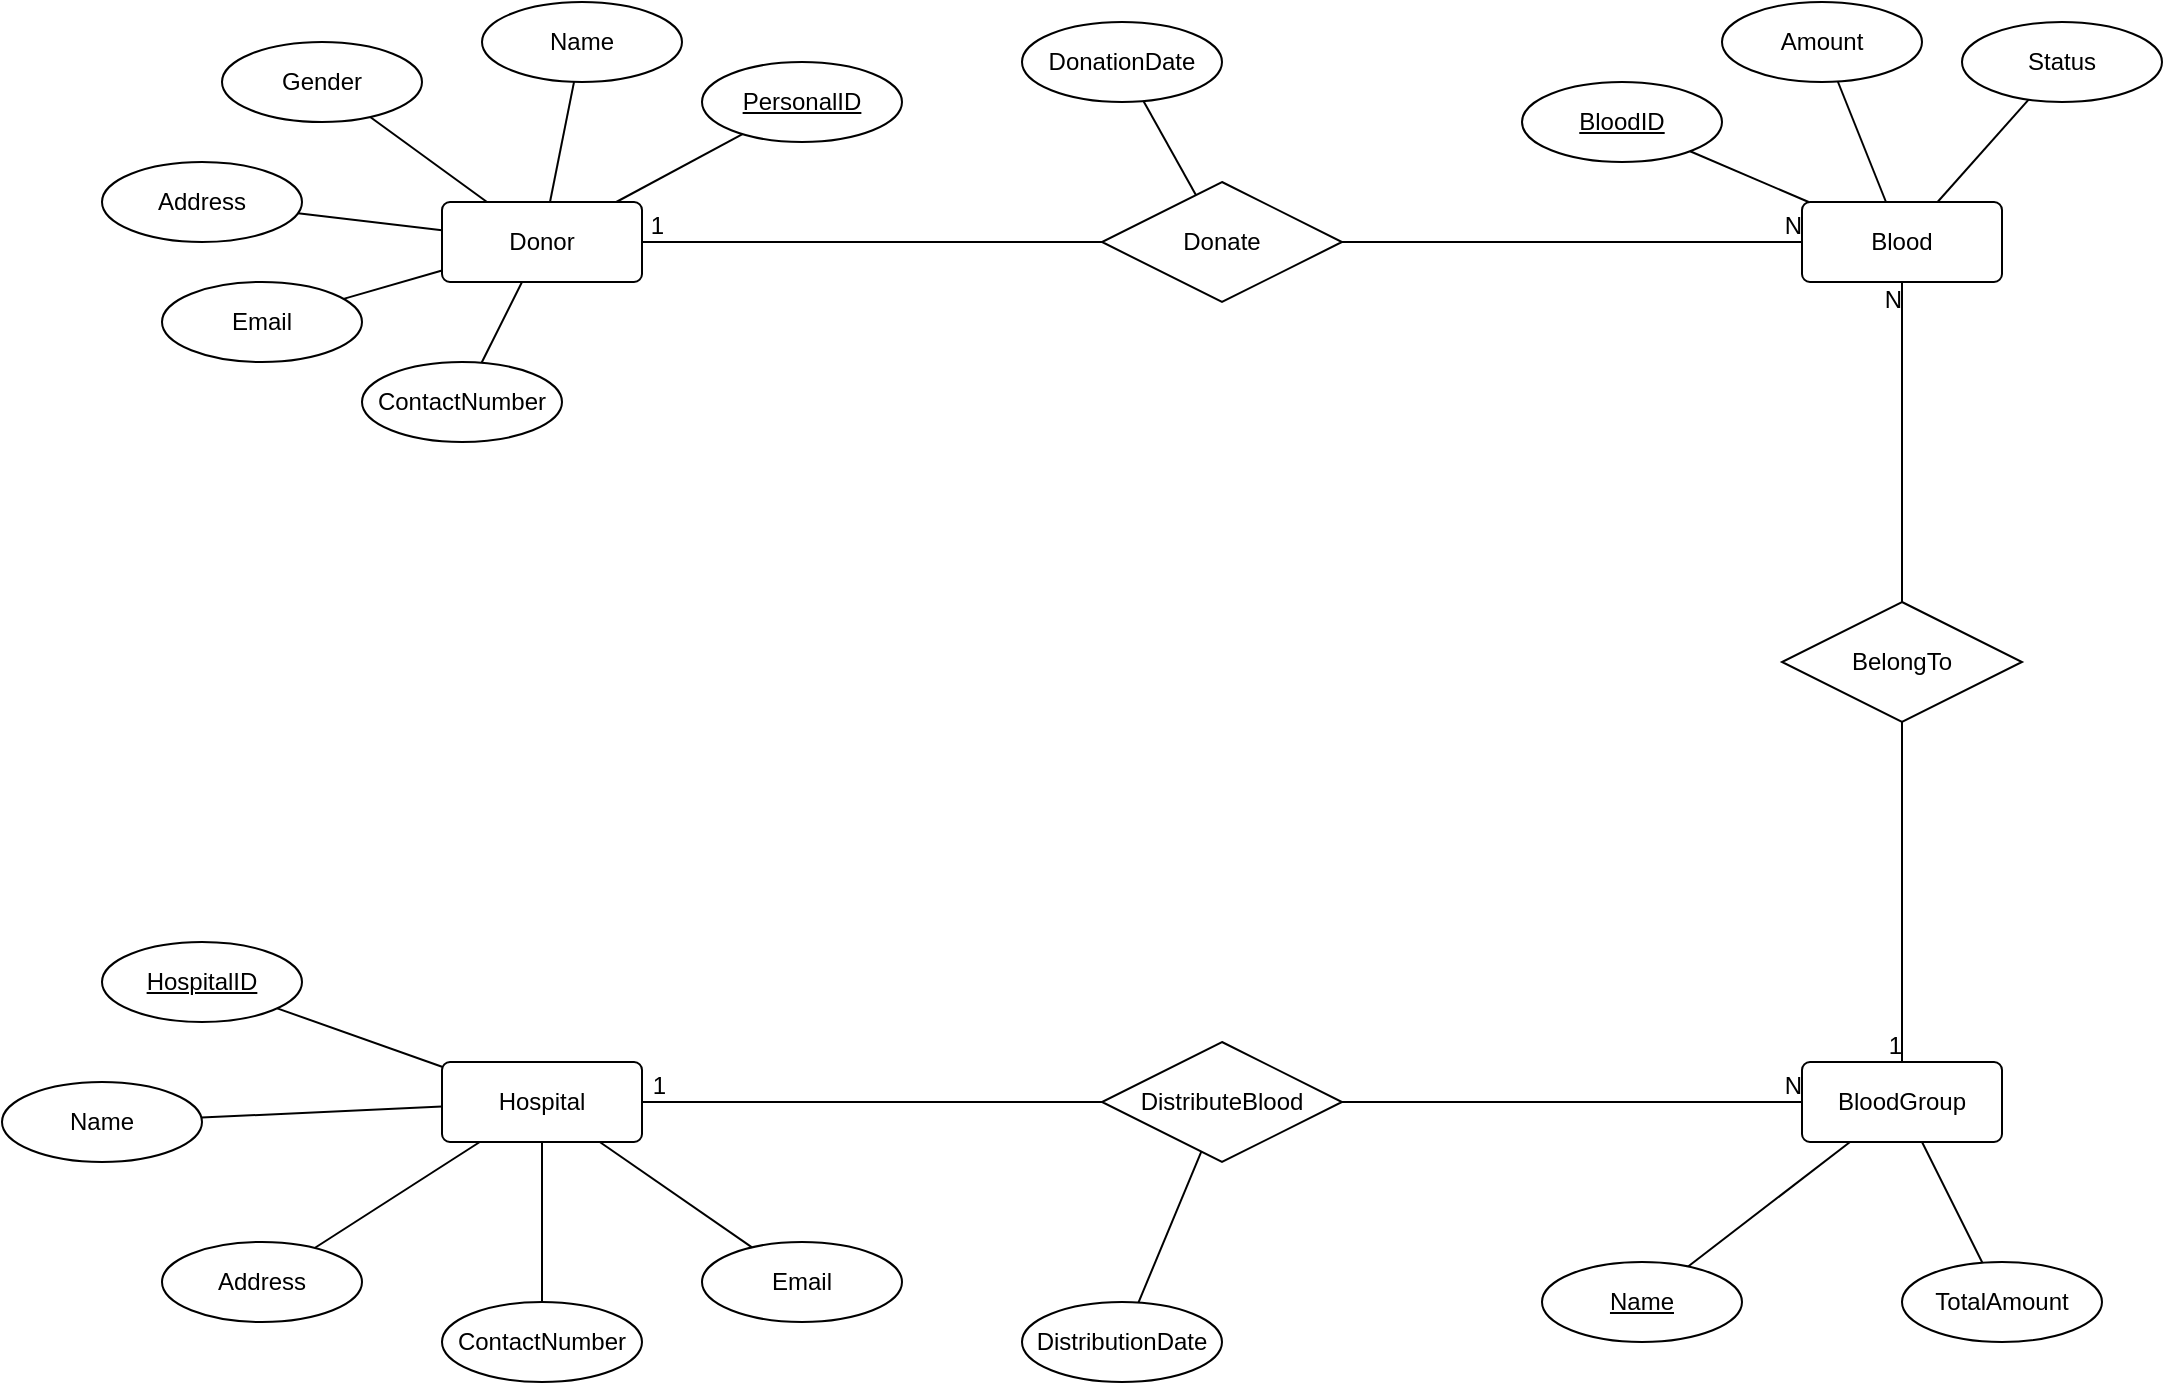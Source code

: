 <mxfile version="13.0.3" type="device"><diagram id="C5RBs43oDa-KdzZeNtuy" name="Page-1"><mxGraphModel dx="1504" dy="754" grid="1" gridSize="10" guides="1" tooltips="1" connect="1" arrows="0" fold="1" page="1" pageScale="1" pageWidth="1169" pageHeight="827" math="1" shadow="0"><root><mxCell id="WIyWlLk6GJQsqaUBKTNV-0"/><mxCell id="WIyWlLk6GJQsqaUBKTNV-1" parent="WIyWlLk6GJQsqaUBKTNV-0"/><mxCell id="0RAP978WV2siVrmYzztn-1" value="Donor" style="rounded=1;arcSize=10;whiteSpace=wrap;html=1;align=center;" parent="WIyWlLk6GJQsqaUBKTNV-1" vertex="1"><mxGeometry x="270" y="110" width="100" height="40" as="geometry"/></mxCell><mxCell id="0RAP978WV2siVrmYzztn-4" value="Name" style="ellipse;whiteSpace=wrap;html=1;align=center;" parent="WIyWlLk6GJQsqaUBKTNV-1" vertex="1"><mxGeometry x="290" y="10" width="100" height="40" as="geometry"/></mxCell><mxCell id="0RAP978WV2siVrmYzztn-6" value="PersonalID" style="ellipse;whiteSpace=wrap;html=1;align=center;fontStyle=4" parent="WIyWlLk6GJQsqaUBKTNV-1" vertex="1"><mxGeometry x="400" y="40" width="100" height="40" as="geometry"/></mxCell><mxCell id="0RAP978WV2siVrmYzztn-7" value="Address" style="ellipse;whiteSpace=wrap;html=1;align=center;" parent="WIyWlLk6GJQsqaUBKTNV-1" vertex="1"><mxGeometry x="100" y="90" width="100" height="40" as="geometry"/></mxCell><mxCell id="0RAP978WV2siVrmYzztn-8" value="ContactNumber" style="ellipse;whiteSpace=wrap;html=1;align=center;" parent="WIyWlLk6GJQsqaUBKTNV-1" vertex="1"><mxGeometry x="230" y="190" width="100" height="40" as="geometry"/></mxCell><mxCell id="0RAP978WV2siVrmYzztn-9" value="Email" style="ellipse;whiteSpace=wrap;html=1;align=center;" parent="WIyWlLk6GJQsqaUBKTNV-1" vertex="1"><mxGeometry x="130" y="150" width="100" height="40" as="geometry"/></mxCell><mxCell id="0RAP978WV2siVrmYzztn-10" value="" style="endArrow=none;html=1;rounded=0;" parent="WIyWlLk6GJQsqaUBKTNV-1" source="0RAP978WV2siVrmYzztn-1" target="0RAP978WV2siVrmYzztn-7" edge="1"><mxGeometry relative="1" as="geometry"><mxPoint x="540" y="310" as="sourcePoint"/><mxPoint x="700" y="310" as="targetPoint"/></mxGeometry></mxCell><mxCell id="0RAP978WV2siVrmYzztn-11" value="" style="endArrow=none;html=1;rounded=0;" parent="WIyWlLk6GJQsqaUBKTNV-1" source="0RAP978WV2siVrmYzztn-6" target="0RAP978WV2siVrmYzztn-1" edge="1"><mxGeometry relative="1" as="geometry"><mxPoint x="450" y="230" as="sourcePoint"/><mxPoint x="700" y="310" as="targetPoint"/></mxGeometry></mxCell><mxCell id="0RAP978WV2siVrmYzztn-12" value="" style="endArrow=none;html=1;rounded=0;" parent="WIyWlLk6GJQsqaUBKTNV-1" source="0RAP978WV2siVrmYzztn-1" target="0RAP978WV2siVrmYzztn-4" edge="1"><mxGeometry relative="1" as="geometry"><mxPoint x="540" y="310" as="sourcePoint"/><mxPoint x="700" y="310" as="targetPoint"/></mxGeometry></mxCell><mxCell id="0RAP978WV2siVrmYzztn-15" value="" style="endArrow=none;html=1;rounded=0;" parent="WIyWlLk6GJQsqaUBKTNV-1" source="0RAP978WV2siVrmYzztn-8" target="0RAP978WV2siVrmYzztn-1" edge="1"><mxGeometry relative="1" as="geometry"><mxPoint x="540" y="310" as="sourcePoint"/><mxPoint x="700" y="310" as="targetPoint"/></mxGeometry></mxCell><mxCell id="0RAP978WV2siVrmYzztn-16" value="" style="endArrow=none;html=1;rounded=0;" parent="WIyWlLk6GJQsqaUBKTNV-1" source="0RAP978WV2siVrmYzztn-9" target="0RAP978WV2siVrmYzztn-1" edge="1"><mxGeometry relative="1" as="geometry"><mxPoint x="540" y="320" as="sourcePoint"/><mxPoint x="700" y="310" as="targetPoint"/></mxGeometry></mxCell><mxCell id="0RAP978WV2siVrmYzztn-43" value="Blood" style="rounded=1;arcSize=10;whiteSpace=wrap;html=1;align=center;" parent="WIyWlLk6GJQsqaUBKTNV-1" vertex="1"><mxGeometry x="950" y="110" width="100" height="40" as="geometry"/></mxCell><mxCell id="0RAP978WV2siVrmYzztn-46" value="Amount" style="ellipse;whiteSpace=wrap;html=1;align=center;" parent="WIyWlLk6GJQsqaUBKTNV-1" vertex="1"><mxGeometry x="910" y="10" width="100" height="40" as="geometry"/></mxCell><mxCell id="0RAP978WV2siVrmYzztn-48" value="Status" style="ellipse;whiteSpace=wrap;html=1;align=center;" parent="WIyWlLk6GJQsqaUBKTNV-1" vertex="1"><mxGeometry x="1030" y="20" width="100" height="40" as="geometry"/></mxCell><mxCell id="0RAP978WV2siVrmYzztn-50" value="" style="endArrow=none;html=1;rounded=0;" parent="WIyWlLk6GJQsqaUBKTNV-1" source="0RAP978WV2siVrmYzztn-48" target="0RAP978WV2siVrmYzztn-43" edge="1"><mxGeometry relative="1" as="geometry"><mxPoint x="640" y="320" as="sourcePoint"/><mxPoint x="800" y="320" as="targetPoint"/></mxGeometry></mxCell><mxCell id="0RAP978WV2siVrmYzztn-51" value="" style="endArrow=none;html=1;rounded=0;" parent="WIyWlLk6GJQsqaUBKTNV-1" source="0RAP978WV2siVrmYzztn-46" target="0RAP978WV2siVrmYzztn-43" edge="1"><mxGeometry relative="1" as="geometry"><mxPoint x="640" y="320" as="sourcePoint"/><mxPoint x="800" y="320" as="targetPoint"/></mxGeometry></mxCell><mxCell id="0RAP978WV2siVrmYzztn-54" value="Donate" style="shape=rhombus;perimeter=rhombusPerimeter;whiteSpace=wrap;html=1;align=center;" parent="WIyWlLk6GJQsqaUBKTNV-1" vertex="1"><mxGeometry x="600" y="100" width="120" height="60" as="geometry"/></mxCell><mxCell id="0RAP978WV2siVrmYzztn-55" value="" style="endArrow=none;html=1;rounded=0;" parent="WIyWlLk6GJQsqaUBKTNV-1" source="0RAP978WV2siVrmYzztn-54" target="0RAP978WV2siVrmYzztn-1" edge="1"><mxGeometry relative="1" as="geometry"><mxPoint x="650" y="300" as="sourcePoint"/><mxPoint x="810" y="300" as="targetPoint"/></mxGeometry></mxCell><mxCell id="0RAP978WV2siVrmYzztn-56" value="1" style="resizable=0;html=1;align=right;verticalAlign=bottom;" parent="0RAP978WV2siVrmYzztn-55" connectable="0" vertex="1"><mxGeometry x="1" relative="1" as="geometry"><mxPoint x="11" as="offset"/></mxGeometry></mxCell><mxCell id="0RAP978WV2siVrmYzztn-57" value="" style="endArrow=none;html=1;rounded=0;" parent="WIyWlLk6GJQsqaUBKTNV-1" source="0RAP978WV2siVrmYzztn-54" target="0RAP978WV2siVrmYzztn-43" edge="1"><mxGeometry relative="1" as="geometry"><mxPoint x="650" y="300" as="sourcePoint"/><mxPoint x="810" y="300" as="targetPoint"/></mxGeometry></mxCell><mxCell id="0RAP978WV2siVrmYzztn-58" value="N" style="resizable=0;html=1;align=right;verticalAlign=bottom;" parent="0RAP978WV2siVrmYzztn-57" connectable="0" vertex="1"><mxGeometry x="1" relative="1" as="geometry"/></mxCell><mxCell id="0RAP978WV2siVrmYzztn-59" value="BelongTo" style="shape=rhombus;perimeter=rhombusPerimeter;whiteSpace=wrap;html=1;align=center;" parent="WIyWlLk6GJQsqaUBKTNV-1" vertex="1"><mxGeometry x="940" y="310" width="120" height="60" as="geometry"/></mxCell><mxCell id="0RAP978WV2siVrmYzztn-62" value="" style="endArrow=none;html=1;rounded=0;" parent="WIyWlLk6GJQsqaUBKTNV-1" source="0RAP978WV2siVrmYzztn-59" target="0RAP978WV2siVrmYzztn-43" edge="1"><mxGeometry relative="1" as="geometry"><mxPoint x="650" y="300" as="sourcePoint"/><mxPoint x="810" y="300" as="targetPoint"/></mxGeometry></mxCell><mxCell id="0RAP978WV2siVrmYzztn-63" value="N" style="resizable=0;html=1;align=right;verticalAlign=bottom;" parent="0RAP978WV2siVrmYzztn-62" connectable="0" vertex="1"><mxGeometry x="1" relative="1" as="geometry"><mxPoint y="17" as="offset"/></mxGeometry></mxCell><mxCell id="0RAP978WV2siVrmYzztn-81" value="BloodID" style="ellipse;whiteSpace=wrap;html=1;align=center;fontStyle=4;" parent="WIyWlLk6GJQsqaUBKTNV-1" vertex="1"><mxGeometry x="810" y="50" width="100" height="40" as="geometry"/></mxCell><mxCell id="0RAP978WV2siVrmYzztn-82" value="" style="endArrow=none;html=1;rounded=0;" parent="WIyWlLk6GJQsqaUBKTNV-1" source="0RAP978WV2siVrmYzztn-81" target="0RAP978WV2siVrmYzztn-43" edge="1"><mxGeometry relative="1" as="geometry"><mxPoint x="520" y="100" as="sourcePoint"/><mxPoint x="680" y="100" as="targetPoint"/></mxGeometry></mxCell><mxCell id="0RAP978WV2siVrmYzztn-84" value="DonationDate" style="ellipse;whiteSpace=wrap;html=1;align=center;" parent="WIyWlLk6GJQsqaUBKTNV-1" vertex="1"><mxGeometry x="560" y="20" width="100" height="40" as="geometry"/></mxCell><mxCell id="0RAP978WV2siVrmYzztn-85" value="" style="endArrow=none;html=1;rounded=0;" parent="WIyWlLk6GJQsqaUBKTNV-1" source="0RAP978WV2siVrmYzztn-84" target="0RAP978WV2siVrmYzztn-54" edge="1"><mxGeometry relative="1" as="geometry"><mxPoint x="520" y="200" as="sourcePoint"/><mxPoint x="680" y="200" as="targetPoint"/></mxGeometry></mxCell><mxCell id="0RAP978WV2siVrmYzztn-87" value="Hospital" style="rounded=1;arcSize=10;whiteSpace=wrap;html=1;align=center;" parent="WIyWlLk6GJQsqaUBKTNV-1" vertex="1"><mxGeometry x="270" y="540" width="100" height="40" as="geometry"/></mxCell><mxCell id="0RAP978WV2siVrmYzztn-88" value="DistributeBlood" style="shape=rhombus;perimeter=rhombusPerimeter;whiteSpace=wrap;html=1;align=center;" parent="WIyWlLk6GJQsqaUBKTNV-1" vertex="1"><mxGeometry x="600" y="530" width="120" height="60" as="geometry"/></mxCell><mxCell id="0RAP978WV2siVrmYzztn-89" value="HospitalID" style="ellipse;whiteSpace=wrap;html=1;align=center;fontStyle=4;" parent="WIyWlLk6GJQsqaUBKTNV-1" vertex="1"><mxGeometry x="100" y="480" width="100" height="40" as="geometry"/></mxCell><mxCell id="0RAP978WV2siVrmYzztn-93" value="" style="endArrow=none;html=1;rounded=0;" parent="WIyWlLk6GJQsqaUBKTNV-1" source="0RAP978WV2siVrmYzztn-88" target="0RAP978WV2siVrmYzztn-87" edge="1"><mxGeometry relative="1" as="geometry"><mxPoint x="520" y="600" as="sourcePoint"/><mxPoint x="680" y="600" as="targetPoint"/></mxGeometry></mxCell><mxCell id="0RAP978WV2siVrmYzztn-94" value="1" style="resizable=0;html=1;align=right;verticalAlign=bottom;" parent="0RAP978WV2siVrmYzztn-93" connectable="0" vertex="1"><mxGeometry x="1" relative="1" as="geometry"><mxPoint x="12" as="offset"/></mxGeometry></mxCell><mxCell id="0RAP978WV2siVrmYzztn-95" value="" style="endArrow=none;html=1;rounded=0;" parent="WIyWlLk6GJQsqaUBKTNV-1" source="0RAP978WV2siVrmYzztn-88" target="iHMg9c9EOic_oLZITLjs-2" edge="1"><mxGeometry relative="1" as="geometry"><mxPoint x="520" y="600" as="sourcePoint"/><mxPoint x="730" y="530" as="targetPoint"/></mxGeometry></mxCell><mxCell id="0RAP978WV2siVrmYzztn-96" value="N" style="resizable=0;html=1;align=right;verticalAlign=bottom;" parent="0RAP978WV2siVrmYzztn-95" connectable="0" vertex="1"><mxGeometry x="1" relative="1" as="geometry"/></mxCell><mxCell id="0RAP978WV2siVrmYzztn-101" value="Name" style="ellipse;whiteSpace=wrap;html=1;align=center;" parent="WIyWlLk6GJQsqaUBKTNV-1" vertex="1"><mxGeometry x="50" y="550" width="100" height="40" as="geometry"/></mxCell><mxCell id="0RAP978WV2siVrmYzztn-102" value="Address" style="ellipse;whiteSpace=wrap;html=1;align=center;" parent="WIyWlLk6GJQsqaUBKTNV-1" vertex="1"><mxGeometry x="130" y="630" width="100" height="40" as="geometry"/></mxCell><mxCell id="0RAP978WV2siVrmYzztn-103" value="ContactNumber" style="ellipse;whiteSpace=wrap;html=1;align=center;" parent="WIyWlLk6GJQsqaUBKTNV-1" vertex="1"><mxGeometry x="270" y="660" width="100" height="40" as="geometry"/></mxCell><mxCell id="0RAP978WV2siVrmYzztn-104" value="Email" style="ellipse;whiteSpace=wrap;html=1;align=center;" parent="WIyWlLk6GJQsqaUBKTNV-1" vertex="1"><mxGeometry x="400" y="630" width="100" height="40" as="geometry"/></mxCell><mxCell id="0RAP978WV2siVrmYzztn-105" value="" style="endArrow=none;html=1;rounded=0;" parent="WIyWlLk6GJQsqaUBKTNV-1" source="0RAP978WV2siVrmYzztn-104" target="0RAP978WV2siVrmYzztn-87" edge="1"><mxGeometry relative="1" as="geometry"><mxPoint x="520" y="400" as="sourcePoint"/><mxPoint x="680" y="400" as="targetPoint"/></mxGeometry></mxCell><mxCell id="0RAP978WV2siVrmYzztn-106" value="" style="endArrow=none;html=1;rounded=0;" parent="WIyWlLk6GJQsqaUBKTNV-1" source="0RAP978WV2siVrmYzztn-87" target="0RAP978WV2siVrmYzztn-103" edge="1"><mxGeometry relative="1" as="geometry"><mxPoint x="520" y="400" as="sourcePoint"/><mxPoint x="680" y="400" as="targetPoint"/></mxGeometry></mxCell><mxCell id="0RAP978WV2siVrmYzztn-107" value="" style="endArrow=none;html=1;rounded=0;" parent="WIyWlLk6GJQsqaUBKTNV-1" source="0RAP978WV2siVrmYzztn-102" target="0RAP978WV2siVrmYzztn-87" edge="1"><mxGeometry relative="1" as="geometry"><mxPoint x="520" y="400" as="sourcePoint"/><mxPoint x="680" y="400" as="targetPoint"/></mxGeometry></mxCell><mxCell id="0RAP978WV2siVrmYzztn-108" value="" style="endArrow=none;html=1;rounded=0;" parent="WIyWlLk6GJQsqaUBKTNV-1" source="0RAP978WV2siVrmYzztn-101" target="0RAP978WV2siVrmYzztn-87" edge="1"><mxGeometry relative="1" as="geometry"><mxPoint x="520" y="400" as="sourcePoint"/><mxPoint x="680" y="400" as="targetPoint"/></mxGeometry></mxCell><mxCell id="0RAP978WV2siVrmYzztn-109" value="" style="endArrow=none;html=1;rounded=0;" parent="WIyWlLk6GJQsqaUBKTNV-1" source="0RAP978WV2siVrmYzztn-89" target="0RAP978WV2siVrmYzztn-87" edge="1"><mxGeometry relative="1" as="geometry"><mxPoint x="520" y="400" as="sourcePoint"/><mxPoint x="680" y="400" as="targetPoint"/></mxGeometry></mxCell><mxCell id="0RAP978WV2siVrmYzztn-110" value="DistributionDate" style="ellipse;whiteSpace=wrap;html=1;align=center;" parent="WIyWlLk6GJQsqaUBKTNV-1" vertex="1"><mxGeometry x="560" y="660" width="100" height="40" as="geometry"/></mxCell><mxCell id="0RAP978WV2siVrmYzztn-112" value="" style="endArrow=none;html=1;rounded=0;" parent="WIyWlLk6GJQsqaUBKTNV-1" source="0RAP978WV2siVrmYzztn-88" target="0RAP978WV2siVrmYzztn-110" edge="1"><mxGeometry relative="1" as="geometry"><mxPoint x="520" y="400" as="sourcePoint"/><mxPoint x="680" y="400" as="targetPoint"/></mxGeometry></mxCell><mxCell id="iHMg9c9EOic_oLZITLjs-0" value="Gender" style="ellipse;whiteSpace=wrap;html=1;align=center;" parent="WIyWlLk6GJQsqaUBKTNV-1" vertex="1"><mxGeometry x="160" y="30" width="100" height="40" as="geometry"/></mxCell><mxCell id="iHMg9c9EOic_oLZITLjs-1" value="" style="endArrow=none;html=1;rounded=0;" parent="WIyWlLk6GJQsqaUBKTNV-1" source="0RAP978WV2siVrmYzztn-1" target="iHMg9c9EOic_oLZITLjs-0" edge="1"><mxGeometry relative="1" as="geometry"><mxPoint x="510" y="210" as="sourcePoint"/><mxPoint x="670" y="210" as="targetPoint"/></mxGeometry></mxCell><mxCell id="iHMg9c9EOic_oLZITLjs-2" value="BloodGroup" style="rounded=1;arcSize=10;whiteSpace=wrap;html=1;align=center;" parent="WIyWlLk6GJQsqaUBKTNV-1" vertex="1"><mxGeometry x="950" y="540" width="100" height="40" as="geometry"/></mxCell><mxCell id="iHMg9c9EOic_oLZITLjs-3" value="Name" style="ellipse;whiteSpace=wrap;html=1;align=center;fontStyle=4;" parent="WIyWlLk6GJQsqaUBKTNV-1" vertex="1"><mxGeometry x="820" y="640" width="100" height="40" as="geometry"/></mxCell><mxCell id="iHMg9c9EOic_oLZITLjs-4" value="TotalAmount" style="ellipse;whiteSpace=wrap;html=1;align=center;" parent="WIyWlLk6GJQsqaUBKTNV-1" vertex="1"><mxGeometry x="1000" y="640" width="100" height="40" as="geometry"/></mxCell><mxCell id="iHMg9c9EOic_oLZITLjs-7" value="" style="endArrow=none;html=1;rounded=0;" parent="WIyWlLk6GJQsqaUBKTNV-1" source="iHMg9c9EOic_oLZITLjs-3" target="iHMg9c9EOic_oLZITLjs-2" edge="1"><mxGeometry relative="1" as="geometry"><mxPoint x="510" y="610" as="sourcePoint"/><mxPoint x="670" y="610" as="targetPoint"/></mxGeometry></mxCell><mxCell id="iHMg9c9EOic_oLZITLjs-8" value="" style="endArrow=none;html=1;rounded=0;" parent="WIyWlLk6GJQsqaUBKTNV-1" source="iHMg9c9EOic_oLZITLjs-4" target="iHMg9c9EOic_oLZITLjs-2" edge="1"><mxGeometry relative="1" as="geometry"><mxPoint x="510" y="610" as="sourcePoint"/><mxPoint x="670" y="610" as="targetPoint"/></mxGeometry></mxCell><mxCell id="iHMg9c9EOic_oLZITLjs-11" value="" style="endArrow=none;html=1;rounded=0;" parent="WIyWlLk6GJQsqaUBKTNV-1" source="0RAP978WV2siVrmYzztn-59" target="iHMg9c9EOic_oLZITLjs-2" edge="1"><mxGeometry relative="1" as="geometry"><mxPoint x="510" y="410" as="sourcePoint"/><mxPoint x="670" y="410" as="targetPoint"/></mxGeometry></mxCell><mxCell id="iHMg9c9EOic_oLZITLjs-12" value="1" style="resizable=0;html=1;align=right;verticalAlign=bottom;" parent="iHMg9c9EOic_oLZITLjs-11" connectable="0" vertex="1"><mxGeometry x="1" relative="1" as="geometry"/></mxCell></root></mxGraphModel></diagram></mxfile>